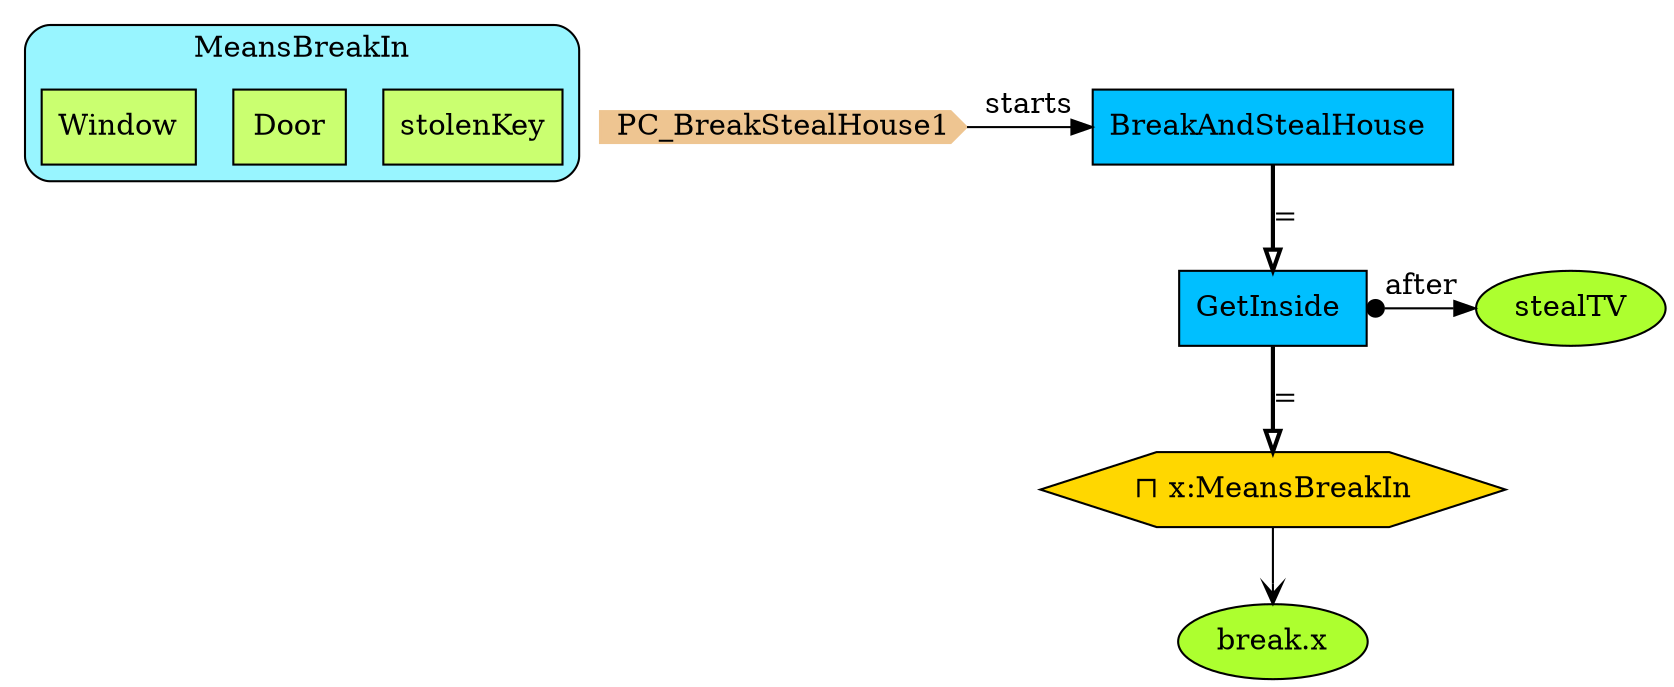 digraph {
subgraph cluster_MeansBreakIn {
style="filled,rounded";
label =MeansBreakIn;
fillcolor = cadetblue1;
stolenKey[shape=box,fillcolor=darkolivegreen1,style="filled",label=stolenKey];
Door[shape=box,fillcolor=darkolivegreen1,style="filled",label=Door];
Window[shape=box,fillcolor=darkolivegreen1,style="filled",label=Window];
}


StartN_ [shape = cds,color=burlywood2,style=filled,height=.2,width=.2, label =PC_BreakStealHouse1];
BreakAndStealHouse [shape=box,fillcolor=deepskyblue,style = filled,label="BreakAndStealHouse "];
BreakIn [shape=hexagon,fillcolor=gold1,style=filled,label=<⊓ x:MeansBreakIn>];
stealTV [shape=ellipse,fillcolor=greenyellow,style=filled,label="stealTV"];
break [shape=ellipse,fillcolor=greenyellow,style=filled,label="break.x"];
GetInside [shape=box,fillcolor=deepskyblue,style = filled,label="GetInside "];

{rank=same;stealTV,GetInside}
{rank=same;BreakAndStealHouse,StartN_}

GetInside->stealTV[arrowtail=dot,dir=both,label="after"];
BreakIn->break[arrowhead="open"];
BreakAndStealHouse->GetInside[arrowhead="onormal",penwidth=2,label="="];
GetInside->BreakIn[arrowhead="onormal",penwidth=2,label="="];
StartN_->BreakAndStealHouse[label="starts"];
}